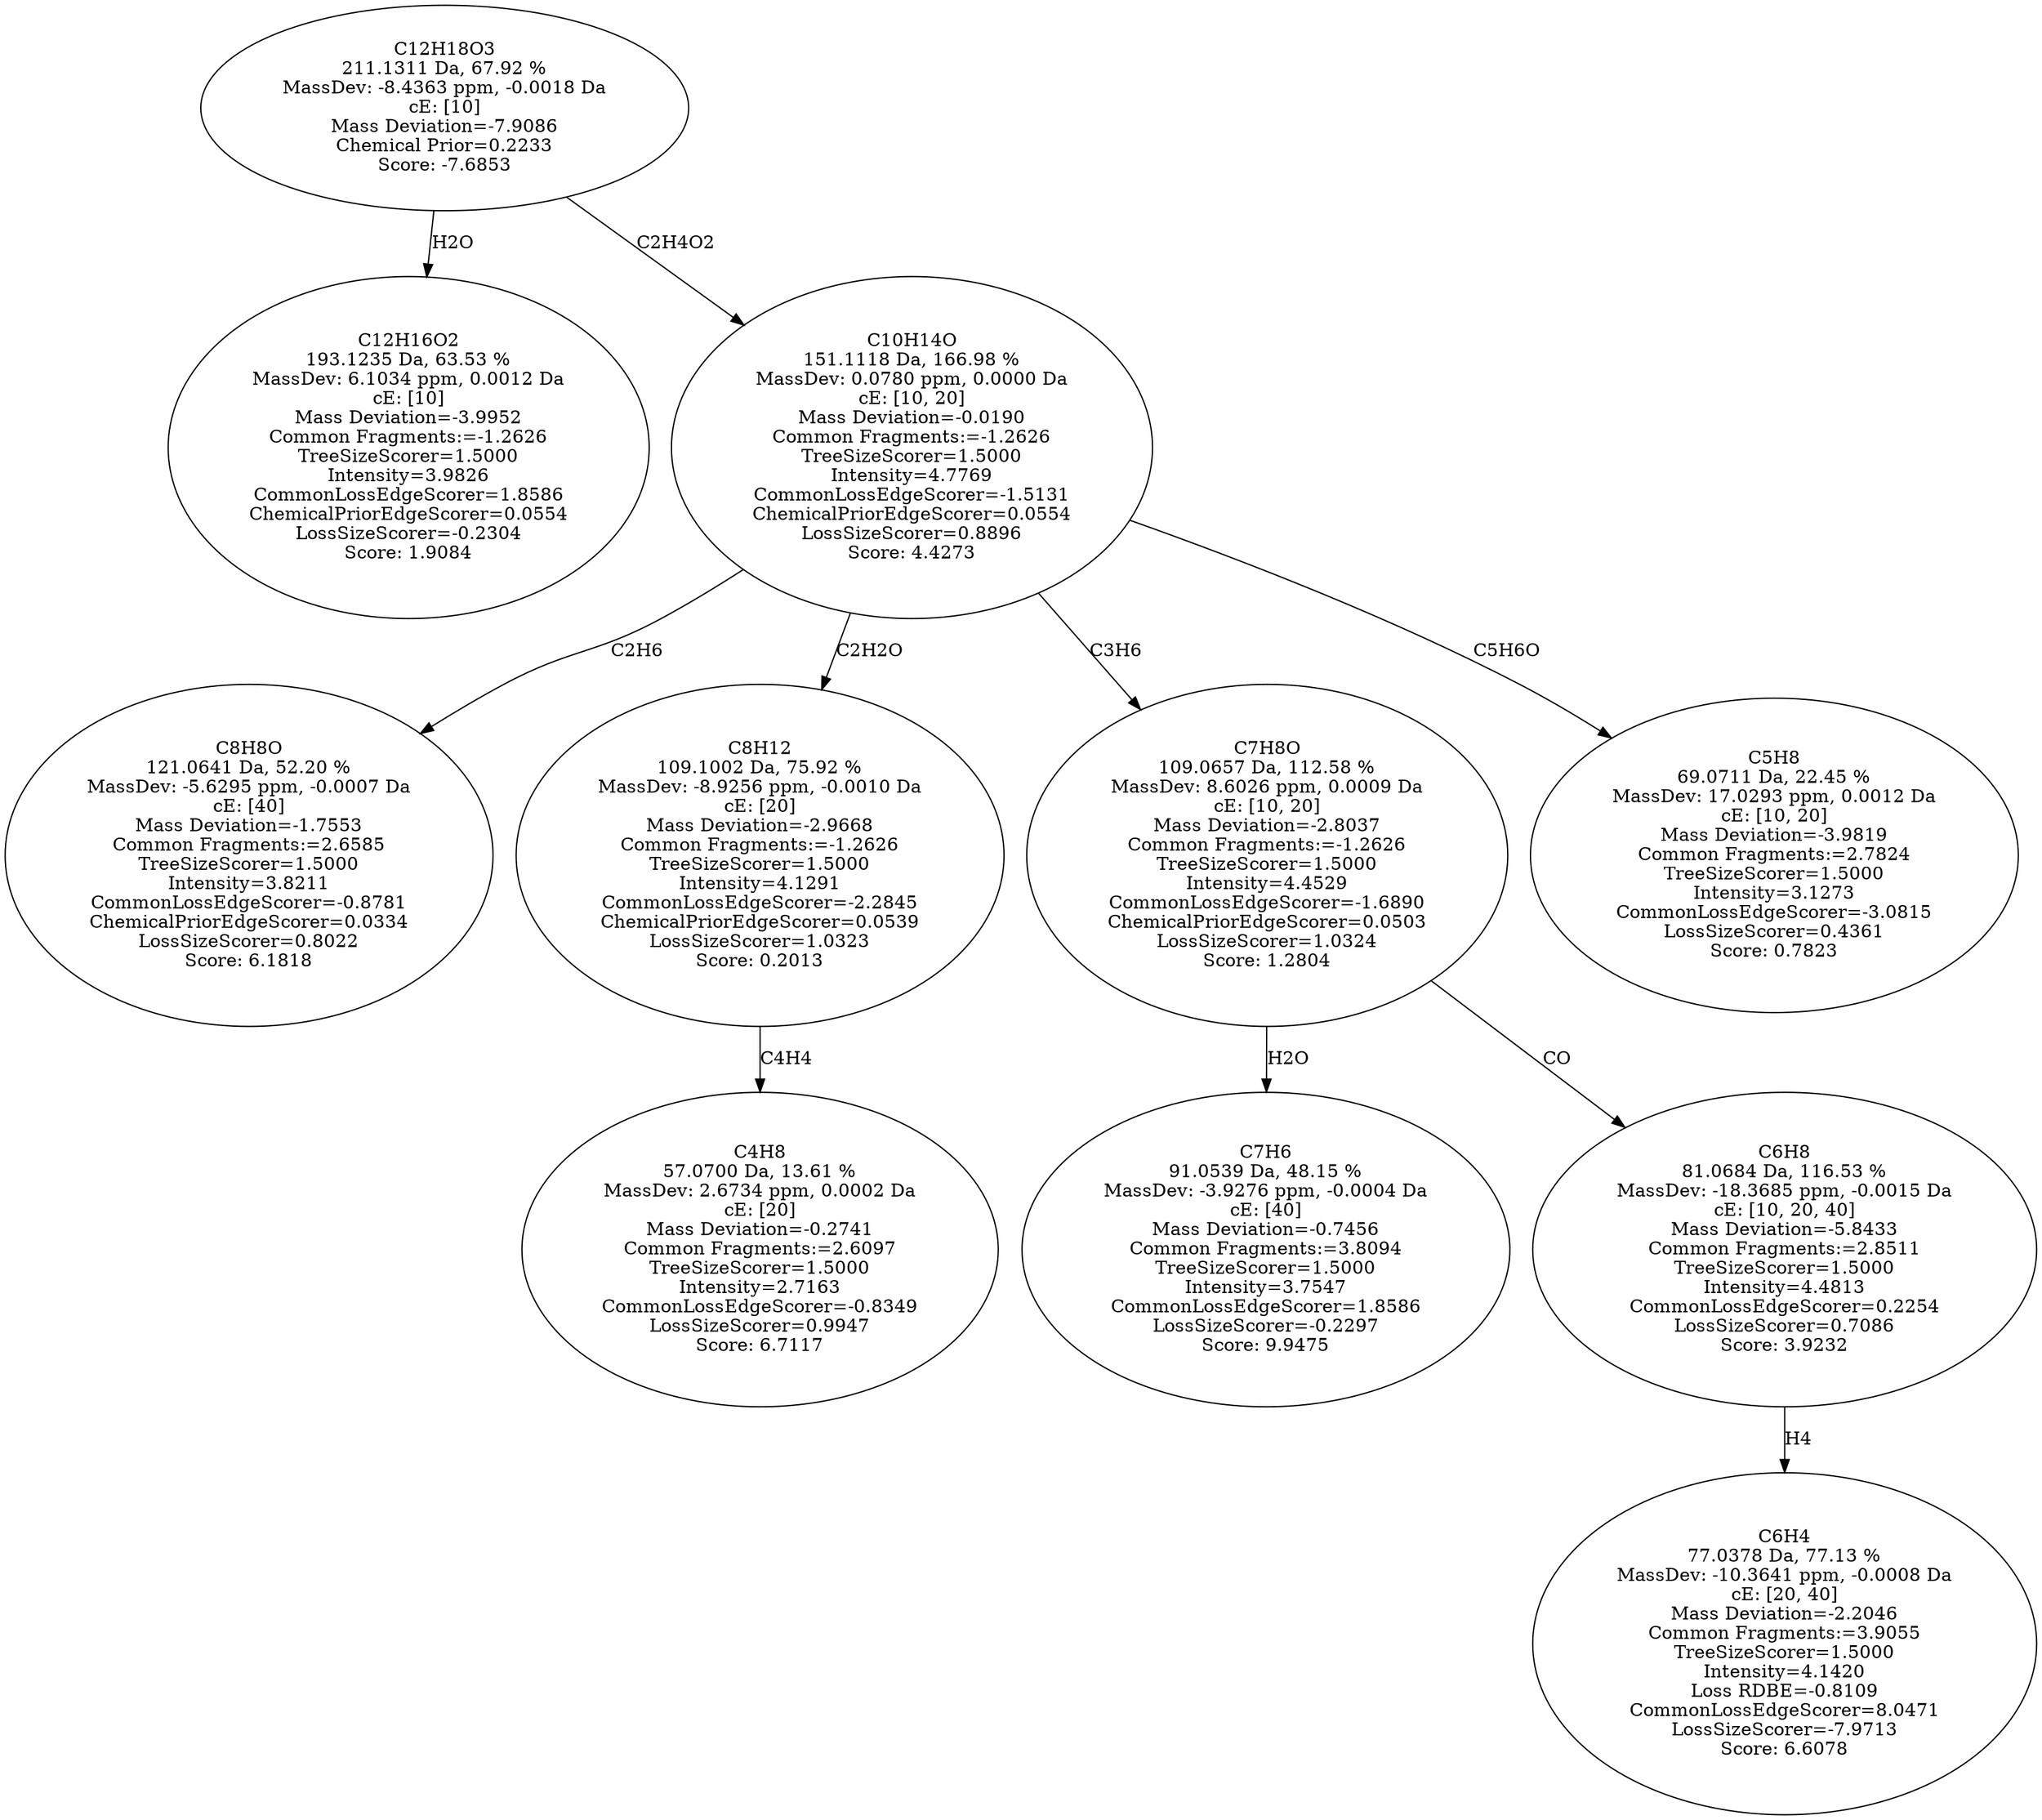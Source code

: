 strict digraph {
v1 [label="C12H16O2\n193.1235 Da, 63.53 %\nMassDev: 6.1034 ppm, 0.0012 Da\ncE: [10]\nMass Deviation=-3.9952\nCommon Fragments:=-1.2626\nTreeSizeScorer=1.5000\nIntensity=3.9826\nCommonLossEdgeScorer=1.8586\nChemicalPriorEdgeScorer=0.0554\nLossSizeScorer=-0.2304\nScore: 1.9084"];
v2 [label="C8H8O\n121.0641 Da, 52.20 %\nMassDev: -5.6295 ppm, -0.0007 Da\ncE: [40]\nMass Deviation=-1.7553\nCommon Fragments:=2.6585\nTreeSizeScorer=1.5000\nIntensity=3.8211\nCommonLossEdgeScorer=-0.8781\nChemicalPriorEdgeScorer=0.0334\nLossSizeScorer=0.8022\nScore: 6.1818"];
v3 [label="C4H8\n57.0700 Da, 13.61 %\nMassDev: 2.6734 ppm, 0.0002 Da\ncE: [20]\nMass Deviation=-0.2741\nCommon Fragments:=2.6097\nTreeSizeScorer=1.5000\nIntensity=2.7163\nCommonLossEdgeScorer=-0.8349\nLossSizeScorer=0.9947\nScore: 6.7117"];
v4 [label="C8H12\n109.1002 Da, 75.92 %\nMassDev: -8.9256 ppm, -0.0010 Da\ncE: [20]\nMass Deviation=-2.9668\nCommon Fragments:=-1.2626\nTreeSizeScorer=1.5000\nIntensity=4.1291\nCommonLossEdgeScorer=-2.2845\nChemicalPriorEdgeScorer=0.0539\nLossSizeScorer=1.0323\nScore: 0.2013"];
v5 [label="C7H6\n91.0539 Da, 48.15 %\nMassDev: -3.9276 ppm, -0.0004 Da\ncE: [40]\nMass Deviation=-0.7456\nCommon Fragments:=3.8094\nTreeSizeScorer=1.5000\nIntensity=3.7547\nCommonLossEdgeScorer=1.8586\nLossSizeScorer=-0.2297\nScore: 9.9475"];
v6 [label="C6H4\n77.0378 Da, 77.13 %\nMassDev: -10.3641 ppm, -0.0008 Da\ncE: [20, 40]\nMass Deviation=-2.2046\nCommon Fragments:=3.9055\nTreeSizeScorer=1.5000\nIntensity=4.1420\nLoss RDBE=-0.8109\nCommonLossEdgeScorer=8.0471\nLossSizeScorer=-7.9713\nScore: 6.6078"];
v7 [label="C6H8\n81.0684 Da, 116.53 %\nMassDev: -18.3685 ppm, -0.0015 Da\ncE: [10, 20, 40]\nMass Deviation=-5.8433\nCommon Fragments:=2.8511\nTreeSizeScorer=1.5000\nIntensity=4.4813\nCommonLossEdgeScorer=0.2254\nLossSizeScorer=0.7086\nScore: 3.9232"];
v8 [label="C7H8O\n109.0657 Da, 112.58 %\nMassDev: 8.6026 ppm, 0.0009 Da\ncE: [10, 20]\nMass Deviation=-2.8037\nCommon Fragments:=-1.2626\nTreeSizeScorer=1.5000\nIntensity=4.4529\nCommonLossEdgeScorer=-1.6890\nChemicalPriorEdgeScorer=0.0503\nLossSizeScorer=1.0324\nScore: 1.2804"];
v9 [label="C5H8\n69.0711 Da, 22.45 %\nMassDev: 17.0293 ppm, 0.0012 Da\ncE: [10, 20]\nMass Deviation=-3.9819\nCommon Fragments:=2.7824\nTreeSizeScorer=1.5000\nIntensity=3.1273\nCommonLossEdgeScorer=-3.0815\nLossSizeScorer=0.4361\nScore: 0.7823"];
v10 [label="C10H14O\n151.1118 Da, 166.98 %\nMassDev: 0.0780 ppm, 0.0000 Da\ncE: [10, 20]\nMass Deviation=-0.0190\nCommon Fragments:=-1.2626\nTreeSizeScorer=1.5000\nIntensity=4.7769\nCommonLossEdgeScorer=-1.5131\nChemicalPriorEdgeScorer=0.0554\nLossSizeScorer=0.8896\nScore: 4.4273"];
v11 [label="C12H18O3\n211.1311 Da, 67.92 %\nMassDev: -8.4363 ppm, -0.0018 Da\ncE: [10]\nMass Deviation=-7.9086\nChemical Prior=0.2233\nScore: -7.6853"];
v11 -> v1 [label="H2O"];
v10 -> v2 [label="C2H6"];
v4 -> v3 [label="C4H4"];
v10 -> v4 [label="C2H2O"];
v8 -> v5 [label="H2O"];
v7 -> v6 [label="H4"];
v8 -> v7 [label="CO"];
v10 -> v8 [label="C3H6"];
v10 -> v9 [label="C5H6O"];
v11 -> v10 [label="C2H4O2"];
}